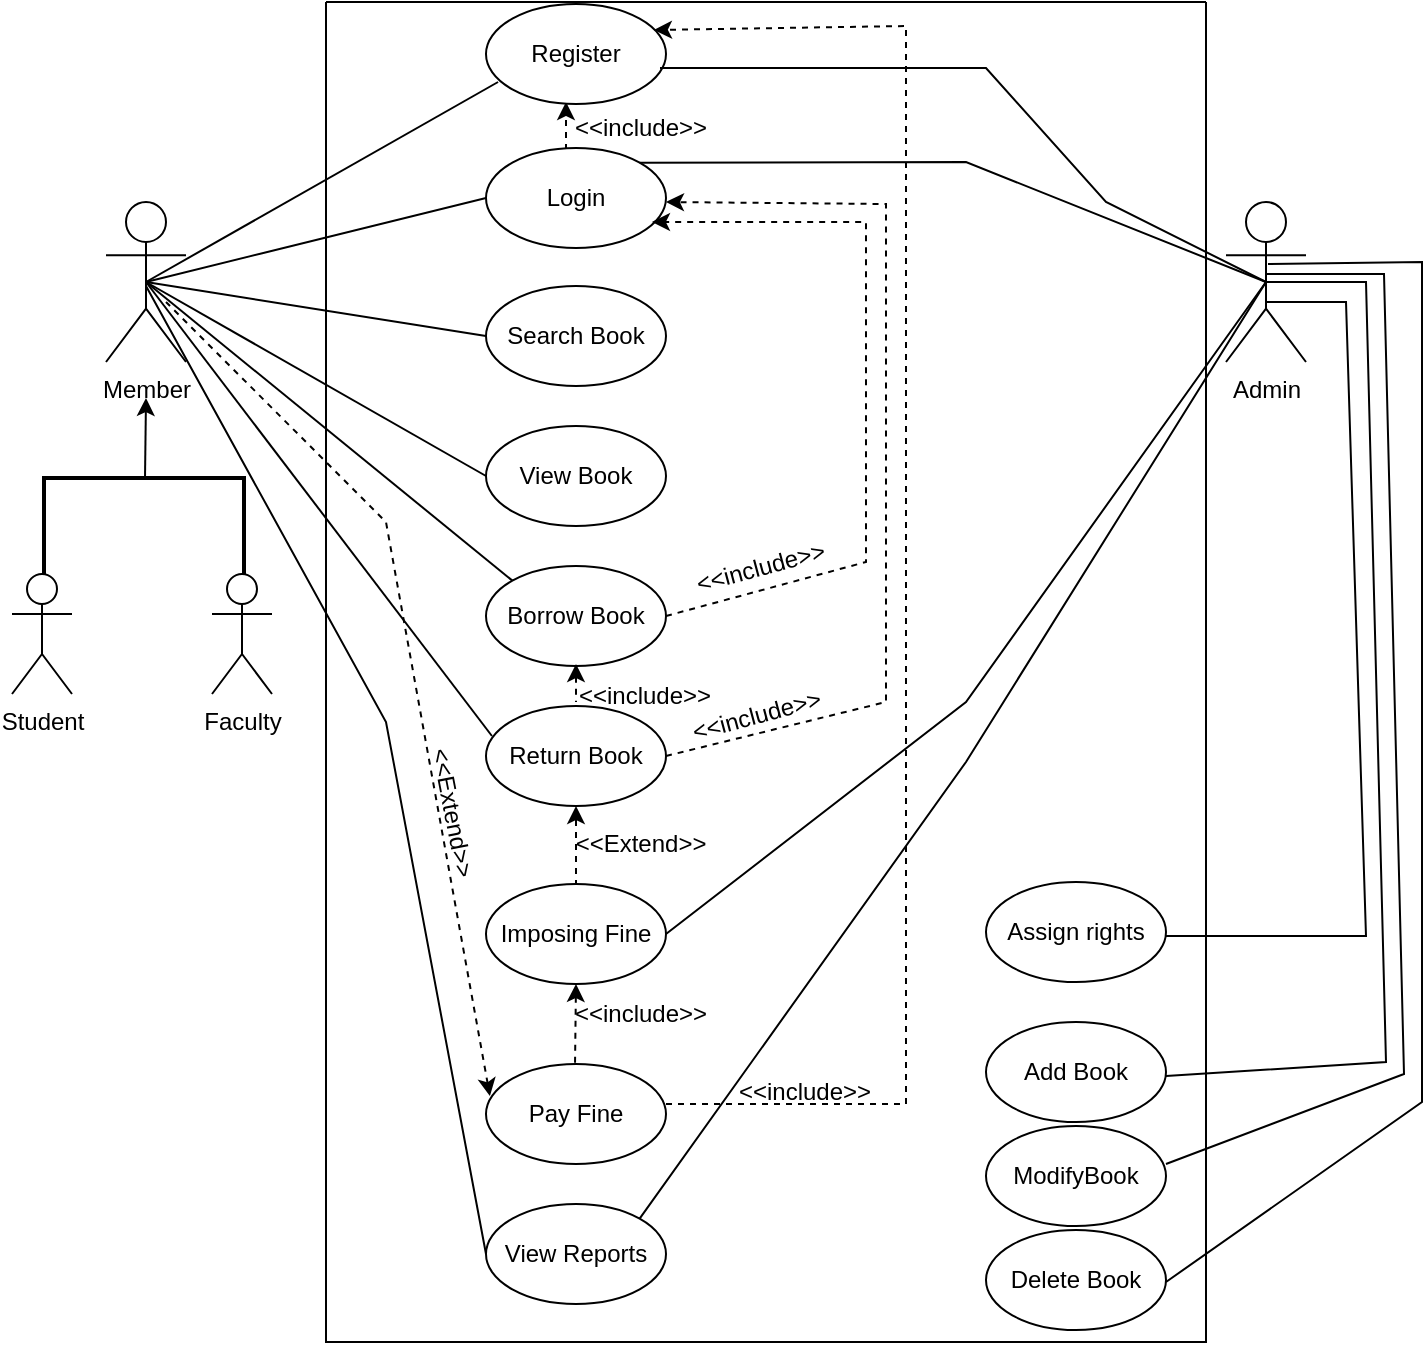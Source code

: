 <mxfile version="22.1.3" type="device">
  <diagram name="Page-1" id="f2Pt_aevgC_yM8Bk13s6">
    <mxGraphModel dx="1114" dy="610" grid="1" gridSize="10" guides="1" tooltips="1" connect="1" arrows="0" fold="1" page="1" pageScale="1" pageWidth="850" pageHeight="1100" math="0" shadow="0">
      <root>
        <mxCell id="0" />
        <mxCell id="1" parent="0" />
        <mxCell id="a2ZV1dYJp018_eMdCxYl-1" value="Member" style="shape=umlActor;verticalLabelPosition=bottom;verticalAlign=top;html=1;outlineConnect=0;" parent="1" vertex="1">
          <mxGeometry x="130" y="110" width="40" height="80" as="geometry" />
        </mxCell>
        <mxCell id="a2ZV1dYJp018_eMdCxYl-2" value="Search Book" style="ellipse;whiteSpace=wrap;html=1;" parent="1" vertex="1">
          <mxGeometry x="320" y="152" width="90" height="50" as="geometry" />
        </mxCell>
        <mxCell id="a2ZV1dYJp018_eMdCxYl-10" value="View Book" style="ellipse;whiteSpace=wrap;html=1;" parent="1" vertex="1">
          <mxGeometry x="320" y="222" width="90" height="50" as="geometry" />
        </mxCell>
        <mxCell id="a2ZV1dYJp018_eMdCxYl-11" value="" style="endArrow=none;html=1;rounded=0;entryX=0.067;entryY=0.78;entryDx=0;entryDy=0;exitX=0.5;exitY=0.5;exitDx=0;exitDy=0;exitPerimeter=0;entryPerimeter=0;" parent="1" source="a2ZV1dYJp018_eMdCxYl-1" target="yQQtFtqBZ3tOe7qxlqfQ-4" edge="1">
          <mxGeometry width="50" height="50" relative="1" as="geometry">
            <mxPoint x="240" y="160" as="sourcePoint" />
            <mxPoint x="300" y="110" as="targetPoint" />
          </mxGeometry>
        </mxCell>
        <mxCell id="a2ZV1dYJp018_eMdCxYl-12" value="" style="endArrow=none;html=1;rounded=0;entryX=0;entryY=0.5;entryDx=0;entryDy=0;exitX=0.5;exitY=0.5;exitDx=0;exitDy=0;exitPerimeter=0;" parent="1" source="a2ZV1dYJp018_eMdCxYl-1" target="a2ZV1dYJp018_eMdCxYl-10" edge="1">
          <mxGeometry width="50" height="50" relative="1" as="geometry">
            <mxPoint x="240" y="160" as="sourcePoint" />
            <mxPoint x="280" y="170" as="targetPoint" />
          </mxGeometry>
        </mxCell>
        <mxCell id="a2ZV1dYJp018_eMdCxYl-13" value="&lt;div&gt;Borrow Book&lt;/div&gt;" style="ellipse;whiteSpace=wrap;html=1;" parent="1" vertex="1">
          <mxGeometry x="320" y="292" width="90" height="50" as="geometry" />
        </mxCell>
        <mxCell id="a2ZV1dYJp018_eMdCxYl-14" value="" style="endArrow=none;html=1;rounded=0;exitX=0;exitY=0;exitDx=0;exitDy=0;entryX=0.5;entryY=0.5;entryDx=0;entryDy=0;entryPerimeter=0;" parent="1" source="a2ZV1dYJp018_eMdCxYl-13" target="a2ZV1dYJp018_eMdCxYl-1" edge="1">
          <mxGeometry width="50" height="50" relative="1" as="geometry">
            <mxPoint x="400" y="270" as="sourcePoint" />
            <mxPoint x="240" y="160" as="targetPoint" />
          </mxGeometry>
        </mxCell>
        <mxCell id="a2ZV1dYJp018_eMdCxYl-18" value="" style="endArrow=classic;html=1;rounded=0;" parent="1" edge="1">
          <mxGeometry width="50" height="50" relative="1" as="geometry">
            <mxPoint x="149.5" y="248" as="sourcePoint" />
            <mxPoint x="150" y="208" as="targetPoint" />
          </mxGeometry>
        </mxCell>
        <mxCell id="a2ZV1dYJp018_eMdCxYl-19" value="" style="strokeWidth=2;html=1;shape=mxgraph.flowchart.annotation_1;align=left;pointerEvents=1;rotation=90;" parent="1" vertex="1">
          <mxGeometry x="124" y="223" width="50" height="100" as="geometry" />
        </mxCell>
        <mxCell id="a2ZV1dYJp018_eMdCxYl-20" value="Student" style="shape=umlActor;verticalLabelPosition=bottom;verticalAlign=top;html=1;outlineConnect=0;" parent="1" vertex="1">
          <mxGeometry x="83" y="296" width="30" height="60" as="geometry" />
        </mxCell>
        <mxCell id="a2ZV1dYJp018_eMdCxYl-22" value="Faculty" style="shape=umlActor;verticalLabelPosition=bottom;verticalAlign=top;html=1;outlineConnect=0;" parent="1" vertex="1">
          <mxGeometry x="183" y="296" width="30" height="60" as="geometry" />
        </mxCell>
        <mxCell id="a2ZV1dYJp018_eMdCxYl-38" value="Admin" style="shape=umlActor;verticalLabelPosition=bottom;verticalAlign=top;html=1;outlineConnect=0;" parent="1" vertex="1">
          <mxGeometry x="690" y="110" width="40" height="80" as="geometry" />
        </mxCell>
        <mxCell id="a2ZV1dYJp018_eMdCxYl-40" value="" style="endArrow=none;html=1;rounded=0;exitX=0.033;exitY=0.3;exitDx=0;exitDy=0;exitPerimeter=0;entryX=0.5;entryY=0.5;entryDx=0;entryDy=0;entryPerimeter=0;" parent="1" source="a2ZV1dYJp018_eMdCxYl-36" target="a2ZV1dYJp018_eMdCxYl-1" edge="1">
          <mxGeometry width="50" height="50" relative="1" as="geometry">
            <mxPoint x="343" y="237" as="sourcePoint" />
            <mxPoint x="160" y="160" as="targetPoint" />
          </mxGeometry>
        </mxCell>
        <mxCell id="a2ZV1dYJp018_eMdCxYl-46" value="" style="endArrow=none;html=1;rounded=0;exitX=0.033;exitY=0.28;exitDx=0;exitDy=0;exitPerimeter=0;dashed=1;startArrow=classic;startFill=1;" parent="1" edge="1">
          <mxGeometry width="50" height="50" relative="1" as="geometry">
            <mxPoint x="321.97" y="557" as="sourcePoint" />
            <mxPoint x="160" y="160" as="targetPoint" />
            <Array as="points">
              <mxPoint x="270" y="270" />
            </Array>
          </mxGeometry>
        </mxCell>
        <mxCell id="a2ZV1dYJp018_eMdCxYl-48" value="" style="endArrow=none;html=1;rounded=0;entryX=0.5;entryY=0.5;entryDx=0;entryDy=0;entryPerimeter=0;exitX=1;exitY=0;exitDx=0;exitDy=0;" parent="1" source="a2ZV1dYJp018_eMdCxYl-47" target="a2ZV1dYJp018_eMdCxYl-38" edge="1">
          <mxGeometry width="50" height="50" relative="1" as="geometry">
            <mxPoint x="410" y="500" as="sourcePoint" />
            <mxPoint x="160" y="160" as="targetPoint" />
            <Array as="points">
              <mxPoint x="560" y="390" />
            </Array>
          </mxGeometry>
        </mxCell>
        <mxCell id="a2ZV1dYJp018_eMdCxYl-49" value="" style="endArrow=none;html=1;rounded=0;entryX=0.5;entryY=0.5;entryDx=0;entryDy=0;entryPerimeter=0;exitX=1;exitY=0.5;exitDx=0;exitDy=0;" parent="1" source="a2ZV1dYJp018_eMdCxYl-41" target="a2ZV1dYJp018_eMdCxYl-38" edge="1">
          <mxGeometry width="50" height="50" relative="1" as="geometry">
            <mxPoint x="420" y="440" as="sourcePoint" />
            <mxPoint x="710" y="90" as="targetPoint" />
            <Array as="points">
              <mxPoint x="560" y="360" />
            </Array>
          </mxGeometry>
        </mxCell>
        <mxCell id="a2ZV1dYJp018_eMdCxYl-53" value="" style="html=1;labelBackgroundColor=#ffffff;startArrow=none;startFill=0;startSize=6;endArrow=classic;endFill=1;endSize=6;jettySize=auto;orthogonalLoop=1;strokeWidth=1;dashed=1;fontSize=14;rounded=0;entryX=0.5;entryY=1;entryDx=0;entryDy=0;exitX=0.5;exitY=1;exitDx=0;exitDy=0;" parent="1" target="a2ZV1dYJp018_eMdCxYl-36" edge="1">
          <mxGeometry width="60" height="60" relative="1" as="geometry">
            <mxPoint x="365" y="452" as="sourcePoint" />
            <mxPoint x="365" y="340" as="targetPoint" />
          </mxGeometry>
        </mxCell>
        <mxCell id="a2ZV1dYJp018_eMdCxYl-59" value="Assign rights" style="ellipse;whiteSpace=wrap;html=1;" parent="1" vertex="1">
          <mxGeometry x="570" y="450" width="90" height="50" as="geometry" />
        </mxCell>
        <mxCell id="a2ZV1dYJp018_eMdCxYl-60" value="Add&amp;nbsp;Book" style="ellipse;whiteSpace=wrap;html=1;" parent="1" vertex="1">
          <mxGeometry x="570" y="520" width="90" height="50" as="geometry" />
        </mxCell>
        <mxCell id="1-HTzAExqHGb6sx7H-p--1" value="" style="endArrow=none;html=1;rounded=0;entryX=0.5;entryY=0.625;entryDx=0;entryDy=0;entryPerimeter=0;" parent="1" edge="1" target="a2ZV1dYJp018_eMdCxYl-38">
          <mxGeometry width="50" height="50" relative="1" as="geometry">
            <mxPoint x="660" y="477" as="sourcePoint" />
            <mxPoint x="710" y="143" as="targetPoint" />
            <Array as="points">
              <mxPoint x="760" y="477" />
              <mxPoint x="750" y="160" />
            </Array>
          </mxGeometry>
        </mxCell>
        <mxCell id="1-HTzAExqHGb6sx7H-p--2" value="" style="endArrow=none;html=1;rounded=0;entryX=0.5;entryY=0.5;entryDx=0;entryDy=0;entryPerimeter=0;" parent="1" edge="1" target="a2ZV1dYJp018_eMdCxYl-38">
          <mxGeometry width="50" height="50" relative="1" as="geometry">
            <mxPoint x="660" y="547" as="sourcePoint" />
            <mxPoint x="760" y="110" as="targetPoint" />
            <Array as="points">
              <mxPoint x="770" y="540" />
              <mxPoint x="760" y="150" />
            </Array>
          </mxGeometry>
        </mxCell>
        <mxCell id="1-HTzAExqHGb6sx7H-p--3" value="" style="swimlane;startSize=0;" parent="1" vertex="1">
          <mxGeometry x="240" y="10" width="440" height="670" as="geometry" />
        </mxCell>
        <mxCell id="yQQtFtqBZ3tOe7qxlqfQ-1" value="" style="html=1;labelBackgroundColor=#ffffff;startArrow=none;startFill=0;startSize=6;endArrow=classic;endFill=1;endSize=6;jettySize=auto;orthogonalLoop=1;strokeWidth=1;dashed=1;fontSize=14;rounded=0;" parent="1-HTzAExqHGb6sx7H-p--3" edge="1">
          <mxGeometry width="60" height="60" relative="1" as="geometry">
            <mxPoint x="120" y="80" as="sourcePoint" />
            <mxPoint x="120" y="50" as="targetPoint" />
          </mxGeometry>
        </mxCell>
        <mxCell id="yQQtFtqBZ3tOe7qxlqfQ-3" value="&amp;lt;&amp;lt;include&amp;gt;&amp;gt;" style="text;html=1;align=center;verticalAlign=middle;resizable=0;points=[];autosize=1;strokeColor=none;fillColor=none;rotation=0;" parent="1-HTzAExqHGb6sx7H-p--3" vertex="1">
          <mxGeometry x="112" y="48" width="90" height="30" as="geometry" />
        </mxCell>
        <mxCell id="yQQtFtqBZ3tOe7qxlqfQ-4" value="Register" style="ellipse;whiteSpace=wrap;html=1;" parent="1-HTzAExqHGb6sx7H-p--3" vertex="1">
          <mxGeometry x="80" y="1" width="90" height="50" as="geometry" />
        </mxCell>
        <mxCell id="a2ZV1dYJp018_eMdCxYl-27" value="Login" style="ellipse;whiteSpace=wrap;html=1;" parent="1-HTzAExqHGb6sx7H-p--3" vertex="1">
          <mxGeometry x="80" y="73" width="90" height="50" as="geometry" />
        </mxCell>
        <mxCell id="a2ZV1dYJp018_eMdCxYl-47" value="View Reports" style="ellipse;whiteSpace=wrap;html=1;" parent="1-HTzAExqHGb6sx7H-p--3" vertex="1">
          <mxGeometry x="80" y="601" width="90" height="50" as="geometry" />
        </mxCell>
        <mxCell id="a2ZV1dYJp018_eMdCxYl-45" value="Pay Fine" style="ellipse;whiteSpace=wrap;html=1;" parent="1-HTzAExqHGb6sx7H-p--3" vertex="1">
          <mxGeometry x="80" y="531" width="90" height="50" as="geometry" />
        </mxCell>
        <mxCell id="a2ZV1dYJp018_eMdCxYl-36" value="Return Book" style="ellipse;whiteSpace=wrap;html=1;" parent="1-HTzAExqHGb6sx7H-p--3" vertex="1">
          <mxGeometry x="80" y="352" width="90" height="50" as="geometry" />
        </mxCell>
        <mxCell id="yQQtFtqBZ3tOe7qxlqfQ-23" value="" style="html=1;labelBackgroundColor=#ffffff;startArrow=classic;startFill=1;startSize=6;endArrow=none;endFill=0;endSize=6;jettySize=auto;orthogonalLoop=1;strokeWidth=1;dashed=1;fontSize=14;rounded=0;entryX=0.5;entryY=0;entryDx=0;entryDy=0;exitX=0.5;exitY=1;exitDx=0;exitDy=0;" parent="1-HTzAExqHGb6sx7H-p--3" source="a2ZV1dYJp018_eMdCxYl-41" edge="1">
          <mxGeometry width="60" height="60" relative="1" as="geometry">
            <mxPoint x="120" y="511" as="sourcePoint" />
            <mxPoint x="124.5" y="532" as="targetPoint" />
          </mxGeometry>
        </mxCell>
        <mxCell id="yQQtFtqBZ3tOe7qxlqfQ-24" value="&amp;lt;&amp;lt;include&amp;gt;&amp;gt;" style="text;html=1;align=center;verticalAlign=middle;resizable=0;points=[];autosize=1;strokeColor=none;fillColor=none;" parent="1-HTzAExqHGb6sx7H-p--3" vertex="1">
          <mxGeometry x="112" y="491" width="90" height="30" as="geometry" />
        </mxCell>
        <mxCell id="a2ZV1dYJp018_eMdCxYl-42" value="&amp;lt;&amp;lt;include&amp;gt;&amp;gt;" style="text;html=1;align=center;verticalAlign=middle;resizable=0;points=[];autosize=1;strokeColor=none;fillColor=none;rotation=-15;" parent="1-HTzAExqHGb6sx7H-p--3" vertex="1">
          <mxGeometry x="170" y="342" width="90" height="30" as="geometry" />
        </mxCell>
        <mxCell id="a2ZV1dYJp018_eMdCxYl-32" value="" style="html=1;labelBackgroundColor=#ffffff;startArrow=none;startFill=0;startSize=6;endArrow=classic;endFill=1;endSize=6;jettySize=auto;orthogonalLoop=1;strokeWidth=1;dashed=1;fontSize=14;rounded=0;exitX=1;exitY=0.5;exitDx=0;exitDy=0;" parent="1-HTzAExqHGb6sx7H-p--3" source="a2ZV1dYJp018_eMdCxYl-36" edge="1">
          <mxGeometry width="60" height="60" relative="1" as="geometry">
            <mxPoint x="150" y="340" as="sourcePoint" />
            <mxPoint x="170" y="100" as="targetPoint" />
            <Array as="points">
              <mxPoint x="280" y="350" />
              <mxPoint x="280" y="101" />
            </Array>
          </mxGeometry>
        </mxCell>
        <mxCell id="yQQtFtqBZ3tOe7qxlqfQ-26" value="" style="html=1;labelBackgroundColor=#ffffff;startArrow=none;startFill=0;startSize=6;endArrow=classic;endFill=1;endSize=6;jettySize=auto;orthogonalLoop=1;strokeWidth=1;dashed=1;fontSize=14;rounded=0;exitX=1;exitY=0.5;exitDx=0;exitDy=0;entryX=0.922;entryY=0.74;entryDx=0;entryDy=0;entryPerimeter=0;" parent="1-HTzAExqHGb6sx7H-p--3" target="a2ZV1dYJp018_eMdCxYl-27" edge="1">
          <mxGeometry width="60" height="60" relative="1" as="geometry">
            <mxPoint x="170" y="307" as="sourcePoint" />
            <mxPoint x="170" y="30" as="targetPoint" />
            <Array as="points">
              <mxPoint x="270" y="280" />
              <mxPoint x="270" y="110" />
            </Array>
          </mxGeometry>
        </mxCell>
        <mxCell id="a2ZV1dYJp018_eMdCxYl-35" value="&amp;lt;&amp;lt;include&amp;gt;&amp;gt;" style="text;html=1;align=center;verticalAlign=middle;resizable=0;points=[];autosize=1;strokeColor=none;fillColor=none;rotation=-15;" parent="1-HTzAExqHGb6sx7H-p--3" vertex="1">
          <mxGeometry x="172" y="268" width="90" height="30" as="geometry" />
        </mxCell>
        <mxCell id="a2ZV1dYJp018_eMdCxYl-41" value="&lt;div&gt;Imposing Fine&lt;/div&gt;" style="ellipse;whiteSpace=wrap;html=1;" parent="1-HTzAExqHGb6sx7H-p--3" vertex="1">
          <mxGeometry x="80" y="441" width="90" height="50" as="geometry" />
        </mxCell>
        <mxCell id="wgR-TyuT3a_OQTY-RwEk-4" value="" style="html=1;labelBackgroundColor=#ffffff;startArrow=none;startFill=0;startSize=6;endArrow=classic;endFill=1;endSize=6;jettySize=auto;orthogonalLoop=1;strokeWidth=1;dashed=1;fontSize=14;rounded=0;entryX=0.933;entryY=0.26;entryDx=0;entryDy=0;entryPerimeter=0;" parent="1-HTzAExqHGb6sx7H-p--3" target="yQQtFtqBZ3tOe7qxlqfQ-4" edge="1">
          <mxGeometry width="60" height="60" relative="1" as="geometry">
            <mxPoint x="170" y="551" as="sourcePoint" />
            <mxPoint x="164.96" y="10" as="targetPoint" />
            <Array as="points">
              <mxPoint x="290" y="551" />
              <mxPoint x="290" y="12" />
            </Array>
          </mxGeometry>
        </mxCell>
        <mxCell id="wgR-TyuT3a_OQTY-RwEk-2" value="&amp;lt;&amp;lt;include&amp;gt;&amp;gt;" style="text;html=1;align=center;verticalAlign=middle;resizable=0;points=[];autosize=1;strokeColor=none;fillColor=none;rotation=0;" parent="1-HTzAExqHGb6sx7H-p--3" vertex="1">
          <mxGeometry x="194" y="530" width="90" height="30" as="geometry" />
        </mxCell>
        <mxCell id="sJOfhSjmGePpgdrklcR8-2" value="&amp;lt;&amp;lt;Extend&amp;gt;&amp;gt;" style="text;html=1;align=center;verticalAlign=middle;resizable=0;points=[];autosize=1;strokeColor=none;fillColor=none;rotation=79;" parent="1-HTzAExqHGb6sx7H-p--3" vertex="1">
          <mxGeometry x="18" y="390" width="90" height="30" as="geometry" />
        </mxCell>
        <mxCell id="sJOfhSjmGePpgdrklcR8-3" value="" style="endArrow=none;html=1;rounded=0;entryX=0.5;entryY=0.5;entryDx=0;entryDy=0;entryPerimeter=0;exitX=1;exitY=0;exitDx=0;exitDy=0;" parent="1-HTzAExqHGb6sx7H-p--3" target="a2ZV1dYJp018_eMdCxYl-38" edge="1">
          <mxGeometry width="50" height="50" relative="1" as="geometry">
            <mxPoint x="167" y="33" as="sourcePoint" />
            <mxPoint x="480" y="93" as="targetPoint" />
            <Array as="points">
              <mxPoint x="330" y="33" />
              <mxPoint x="390" y="100" />
            </Array>
          </mxGeometry>
        </mxCell>
        <mxCell id="sJOfhSjmGePpgdrklcR8-4" value="&amp;lt;&amp;lt;Extend&amp;gt;&amp;gt;" style="text;html=1;align=center;verticalAlign=middle;resizable=0;points=[];autosize=1;strokeColor=none;fillColor=none;rotation=0;" parent="1-HTzAExqHGb6sx7H-p--3" vertex="1">
          <mxGeometry x="112" y="406" width="90" height="30" as="geometry" />
        </mxCell>
        <mxCell id="sJOfhSjmGePpgdrklcR8-6" value="" style="html=1;labelBackgroundColor=#ffffff;startArrow=classic;startFill=1;startSize=6;endArrow=none;endFill=0;endSize=6;jettySize=auto;orthogonalLoop=1;strokeWidth=1;dashed=1;fontSize=14;rounded=0;exitX=0.5;exitY=1;exitDx=0;exitDy=0;" parent="1-HTzAExqHGb6sx7H-p--3" edge="1">
          <mxGeometry width="60" height="60" relative="1" as="geometry">
            <mxPoint x="125" y="331" as="sourcePoint" />
            <mxPoint x="125" y="350" as="targetPoint" />
          </mxGeometry>
        </mxCell>
        <mxCell id="sJOfhSjmGePpgdrklcR8-7" value="&amp;lt;&amp;lt;include&amp;gt;&amp;gt;" style="text;html=1;align=center;verticalAlign=middle;resizable=0;points=[];autosize=1;strokeColor=none;fillColor=none;" parent="1-HTzAExqHGb6sx7H-p--3" vertex="1">
          <mxGeometry x="114" y="332" width="90" height="30" as="geometry" />
        </mxCell>
        <mxCell id="_Jilc7hGMPf5Hgbk3acT-2" value="Delete Book" style="ellipse;whiteSpace=wrap;html=1;" vertex="1" parent="1-HTzAExqHGb6sx7H-p--3">
          <mxGeometry x="330" y="614" width="90" height="50" as="geometry" />
        </mxCell>
        <mxCell id="_Jilc7hGMPf5Hgbk3acT-1" value="ModifyBook" style="ellipse;whiteSpace=wrap;html=1;" vertex="1" parent="1-HTzAExqHGb6sx7H-p--3">
          <mxGeometry x="330" y="562" width="90" height="50" as="geometry" />
        </mxCell>
        <mxCell id="yQQtFtqBZ3tOe7qxlqfQ-8" value="" style="endArrow=none;html=1;rounded=0;entryX=0;entryY=0.5;entryDx=0;entryDy=0;" parent="1" target="a2ZV1dYJp018_eMdCxYl-27" edge="1">
          <mxGeometry width="50" height="50" relative="1" as="geometry">
            <mxPoint x="150" y="150" as="sourcePoint" />
            <mxPoint x="343" y="205" as="targetPoint" />
          </mxGeometry>
        </mxCell>
        <mxCell id="yQQtFtqBZ3tOe7qxlqfQ-22" value="" style="endArrow=none;html=1;rounded=0;entryX=0;entryY=0.5;entryDx=0;entryDy=0;" parent="1" target="a2ZV1dYJp018_eMdCxYl-2" edge="1">
          <mxGeometry width="50" height="50" relative="1" as="geometry">
            <mxPoint x="150" y="150" as="sourcePoint" />
            <mxPoint x="330" y="257" as="targetPoint" />
          </mxGeometry>
        </mxCell>
        <mxCell id="506A1Fin6WMT57WUjnqP-1" value="" style="endArrow=none;html=1;rounded=0;entryX=0.5;entryY=0.5;entryDx=0;entryDy=0;entryPerimeter=0;exitX=1;exitY=0;exitDx=0;exitDy=0;" parent="1" source="a2ZV1dYJp018_eMdCxYl-27" target="a2ZV1dYJp018_eMdCxYl-38" edge="1">
          <mxGeometry width="50" height="50" relative="1" as="geometry">
            <mxPoint x="410" y="100" as="sourcePoint" />
            <mxPoint x="600" y="40" as="targetPoint" />
            <Array as="points">
              <mxPoint x="560" y="90" />
            </Array>
          </mxGeometry>
        </mxCell>
        <mxCell id="sJOfhSjmGePpgdrklcR8-1" value="" style="endArrow=none;html=1;rounded=0;exitX=0;exitY=0.5;exitDx=0;exitDy=0;" parent="1" source="a2ZV1dYJp018_eMdCxYl-47" edge="1">
          <mxGeometry width="50" height="50" relative="1" as="geometry">
            <mxPoint x="312.21" y="660" as="sourcePoint" />
            <mxPoint x="150.002" y="152" as="targetPoint" />
            <Array as="points">
              <mxPoint x="270" y="370" />
            </Array>
          </mxGeometry>
        </mxCell>
        <mxCell id="_Jilc7hGMPf5Hgbk3acT-3" value="" style="endArrow=none;html=1;rounded=0;exitX=1.011;exitY=0.38;exitDx=0;exitDy=0;exitPerimeter=0;" edge="1" parent="1">
          <mxGeometry width="50" height="50" relative="1" as="geometry">
            <mxPoint x="659.99" y="591" as="sourcePoint" />
            <mxPoint x="710" y="146" as="targetPoint" />
            <Array as="points">
              <mxPoint x="779" y="546" />
              <mxPoint x="769" y="146" />
            </Array>
          </mxGeometry>
        </mxCell>
        <mxCell id="_Jilc7hGMPf5Hgbk3acT-4" value="" style="endArrow=none;html=1;rounded=0;entryX=0.575;entryY=0.388;entryDx=0;entryDy=0;entryPerimeter=0;" edge="1" parent="1">
          <mxGeometry width="50" height="50" relative="1" as="geometry">
            <mxPoint x="660" y="650" as="sourcePoint" />
            <mxPoint x="711" y="141.04" as="targetPoint" />
            <Array as="points">
              <mxPoint x="788" y="560" />
              <mxPoint x="788" y="140" />
            </Array>
          </mxGeometry>
        </mxCell>
      </root>
    </mxGraphModel>
  </diagram>
</mxfile>
